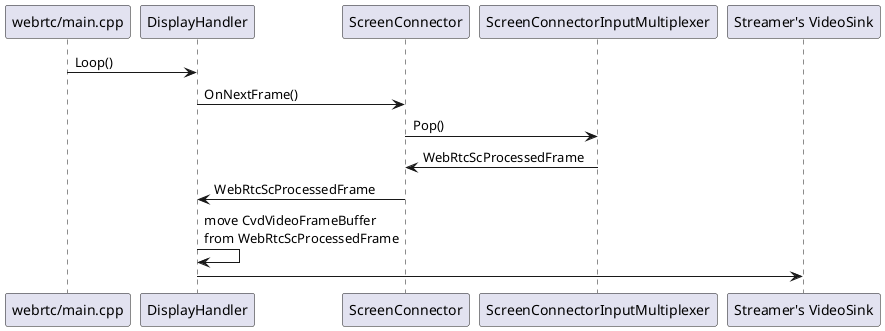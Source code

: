 @startuml

"webrtc/main.cpp" -> DisplayHandler: Loop()
DisplayHandler -> ScreenConnector : OnNextFrame()
ScreenConnector -> ScreenConnectorInputMultiplexer: Pop()
ScreenConnectorInputMultiplexer -> ScreenConnector :  WebRtcScProcessedFrame 
ScreenConnector -> DisplayHandler:  WebRtcScProcessedFrame 

DisplayHandler -> DisplayHandler: move CvdVideoFrameBuffer\nfrom WebRtcScProcessedFrame

DisplayHandler -> "Streamer's VideoSink"

@enduml